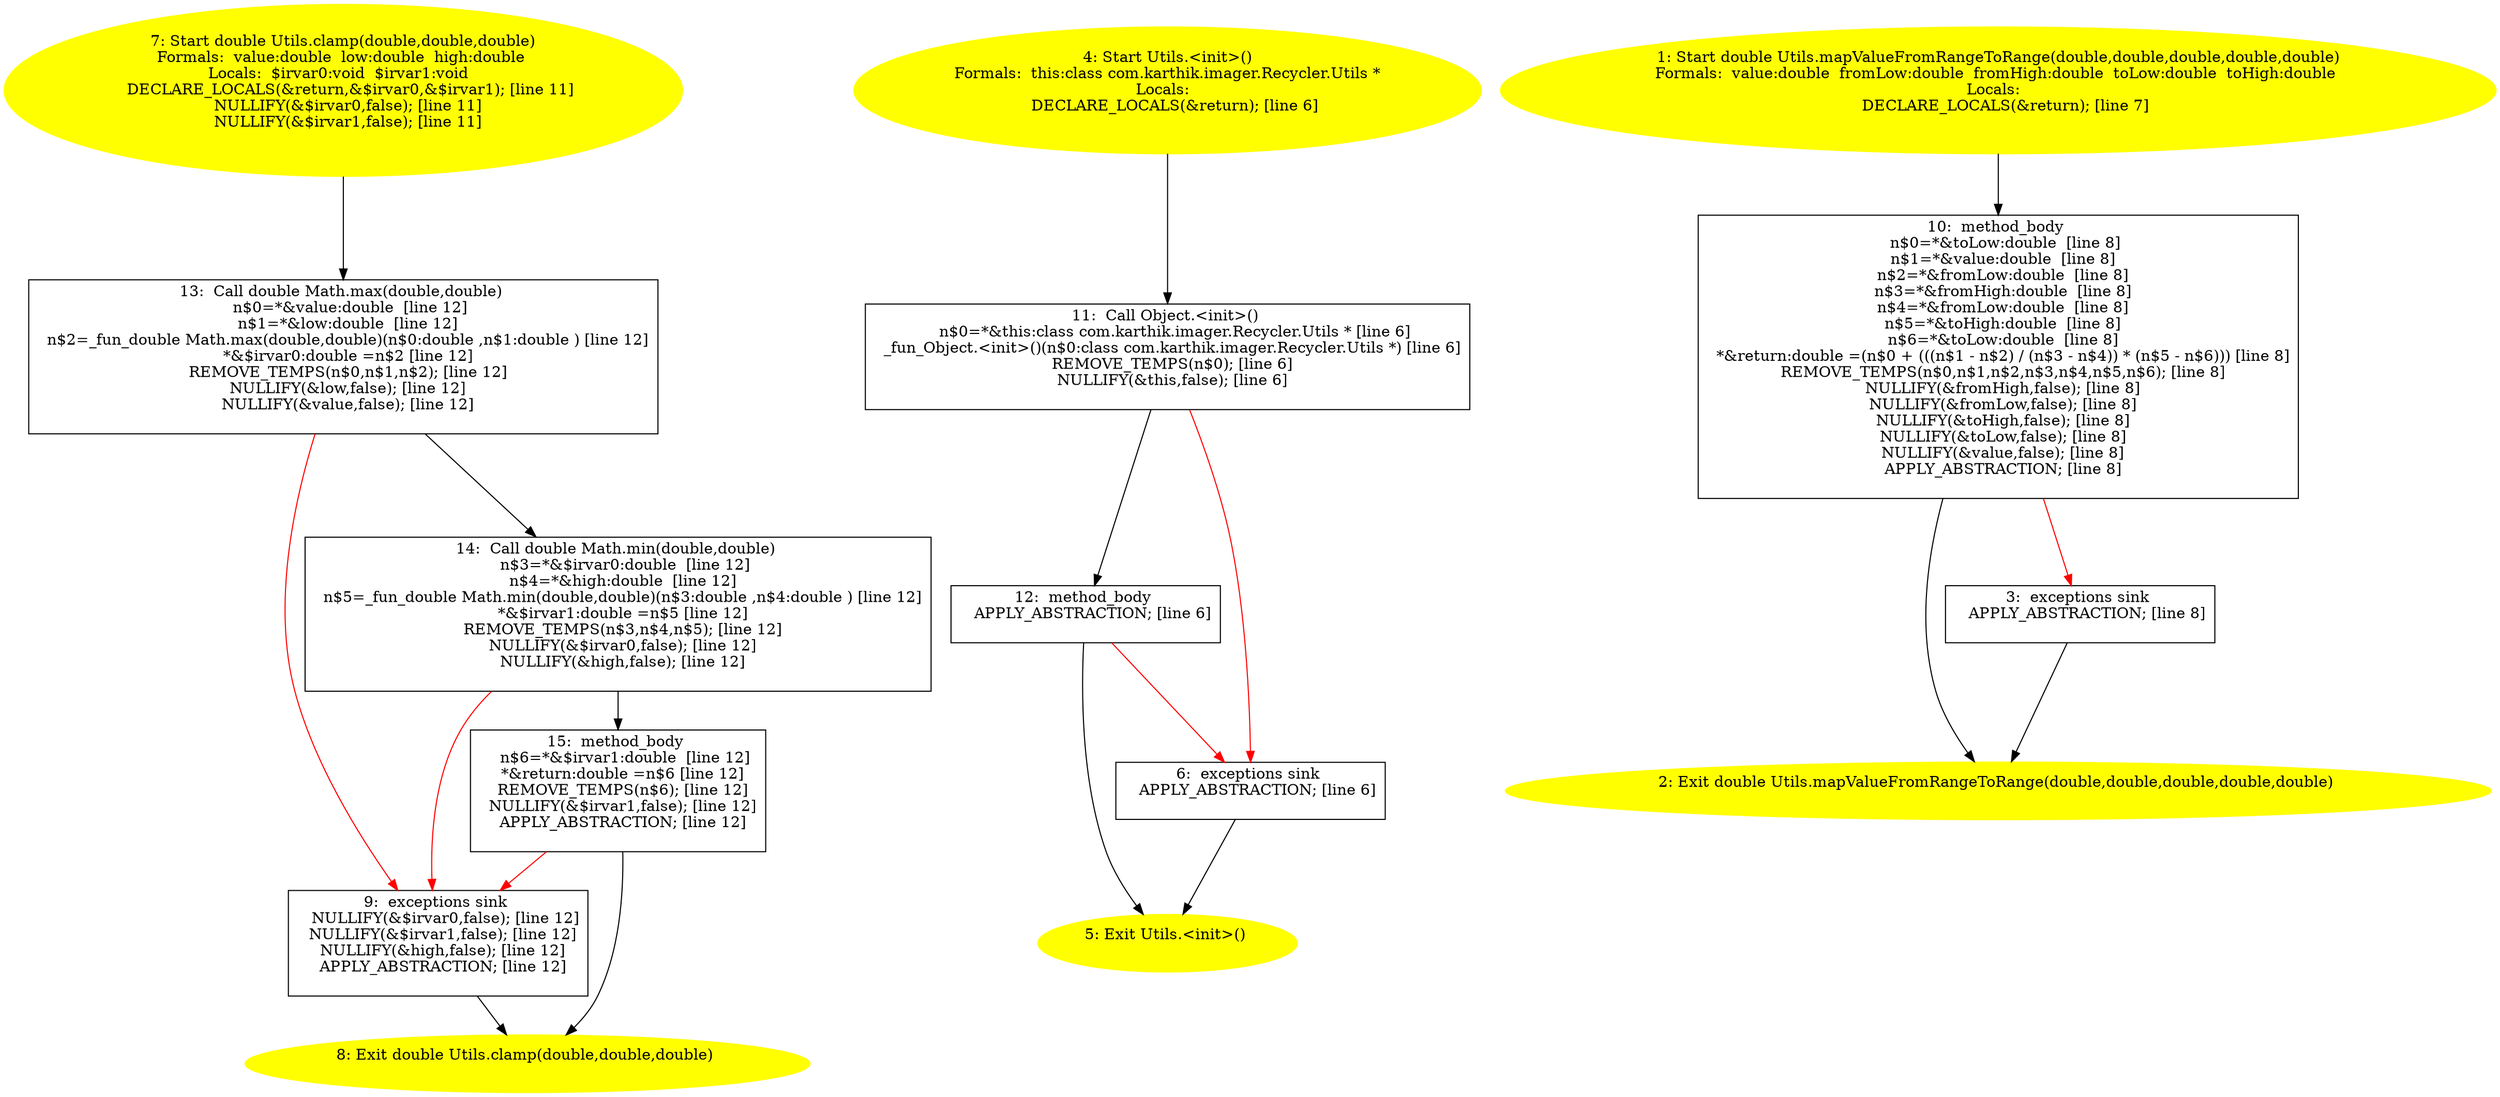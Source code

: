 digraph iCFG {
15 [label="15:  method_body \n   n$6=*&$irvar1:double  [line 12]\n  *&return:double =n$6 [line 12]\n  REMOVE_TEMPS(n$6); [line 12]\n  NULLIFY(&$irvar1,false); [line 12]\n  APPLY_ABSTRACTION; [line 12]\n " shape="box"]
	

	 15 -> 8 ;
	 15 -> 9 [color="red" ];
14 [label="14:  Call double Math.min(double,double) \n   n$3=*&$irvar0:double  [line 12]\n  n$4=*&high:double  [line 12]\n  n$5=_fun_double Math.min(double,double)(n$3:double ,n$4:double ) [line 12]\n  *&$irvar1:double =n$5 [line 12]\n  REMOVE_TEMPS(n$3,n$4,n$5); [line 12]\n  NULLIFY(&$irvar0,false); [line 12]\n  NULLIFY(&high,false); [line 12]\n " shape="box"]
	

	 14 -> 15 ;
	 14 -> 9 [color="red" ];
13 [label="13:  Call double Math.max(double,double) \n   n$0=*&value:double  [line 12]\n  n$1=*&low:double  [line 12]\n  n$2=_fun_double Math.max(double,double)(n$0:double ,n$1:double ) [line 12]\n  *&$irvar0:double =n$2 [line 12]\n  REMOVE_TEMPS(n$0,n$1,n$2); [line 12]\n  NULLIFY(&low,false); [line 12]\n  NULLIFY(&value,false); [line 12]\n " shape="box"]
	

	 13 -> 14 ;
	 13 -> 9 [color="red" ];
12 [label="12:  method_body \n   APPLY_ABSTRACTION; [line 6]\n " shape="box"]
	

	 12 -> 5 ;
	 12 -> 6 [color="red" ];
11 [label="11:  Call Object.<init>() \n   n$0=*&this:class com.karthik.imager.Recycler.Utils * [line 6]\n  _fun_Object.<init>()(n$0:class com.karthik.imager.Recycler.Utils *) [line 6]\n  REMOVE_TEMPS(n$0); [line 6]\n  NULLIFY(&this,false); [line 6]\n " shape="box"]
	

	 11 -> 12 ;
	 11 -> 6 [color="red" ];
10 [label="10:  method_body \n   n$0=*&toLow:double  [line 8]\n  n$1=*&value:double  [line 8]\n  n$2=*&fromLow:double  [line 8]\n  n$3=*&fromHigh:double  [line 8]\n  n$4=*&fromLow:double  [line 8]\n  n$5=*&toHigh:double  [line 8]\n  n$6=*&toLow:double  [line 8]\n  *&return:double =(n$0 + (((n$1 - n$2) / (n$3 - n$4)) * (n$5 - n$6))) [line 8]\n  REMOVE_TEMPS(n$0,n$1,n$2,n$3,n$4,n$5,n$6); [line 8]\n  NULLIFY(&fromHigh,false); [line 8]\n  NULLIFY(&fromLow,false); [line 8]\n  NULLIFY(&toHigh,false); [line 8]\n  NULLIFY(&toLow,false); [line 8]\n  NULLIFY(&value,false); [line 8]\n  APPLY_ABSTRACTION; [line 8]\n " shape="box"]
	

	 10 -> 2 ;
	 10 -> 3 [color="red" ];
9 [label="9:  exceptions sink \n   NULLIFY(&$irvar0,false); [line 12]\n  NULLIFY(&$irvar1,false); [line 12]\n  NULLIFY(&high,false); [line 12]\n  APPLY_ABSTRACTION; [line 12]\n " shape="box"]
	

	 9 -> 8 ;
8 [label="8: Exit double Utils.clamp(double,double,double) \n  " color=yellow style=filled]
	

7 [label="7: Start double Utils.clamp(double,double,double)\nFormals:  value:double  low:double  high:double \nLocals:  $irvar0:void  $irvar1:void  \n   DECLARE_LOCALS(&return,&$irvar0,&$irvar1); [line 11]\n  NULLIFY(&$irvar0,false); [line 11]\n  NULLIFY(&$irvar1,false); [line 11]\n " color=yellow style=filled]
	

	 7 -> 13 ;
6 [label="6:  exceptions sink \n   APPLY_ABSTRACTION; [line 6]\n " shape="box"]
	

	 6 -> 5 ;
5 [label="5: Exit Utils.<init>() \n  " color=yellow style=filled]
	

4 [label="4: Start Utils.<init>()\nFormals:  this:class com.karthik.imager.Recycler.Utils *\nLocals:  \n   DECLARE_LOCALS(&return); [line 6]\n " color=yellow style=filled]
	

	 4 -> 11 ;
3 [label="3:  exceptions sink \n   APPLY_ABSTRACTION; [line 8]\n " shape="box"]
	

	 3 -> 2 ;
2 [label="2: Exit double Utils.mapValueFromRangeToRange(double,double,double,double,double) \n  " color=yellow style=filled]
	

1 [label="1: Start double Utils.mapValueFromRangeToRange(double,double,double,double,double)\nFormals:  value:double  fromLow:double  fromHigh:double  toLow:double  toHigh:double \nLocals:  \n   DECLARE_LOCALS(&return); [line 7]\n " color=yellow style=filled]
	

	 1 -> 10 ;
}
